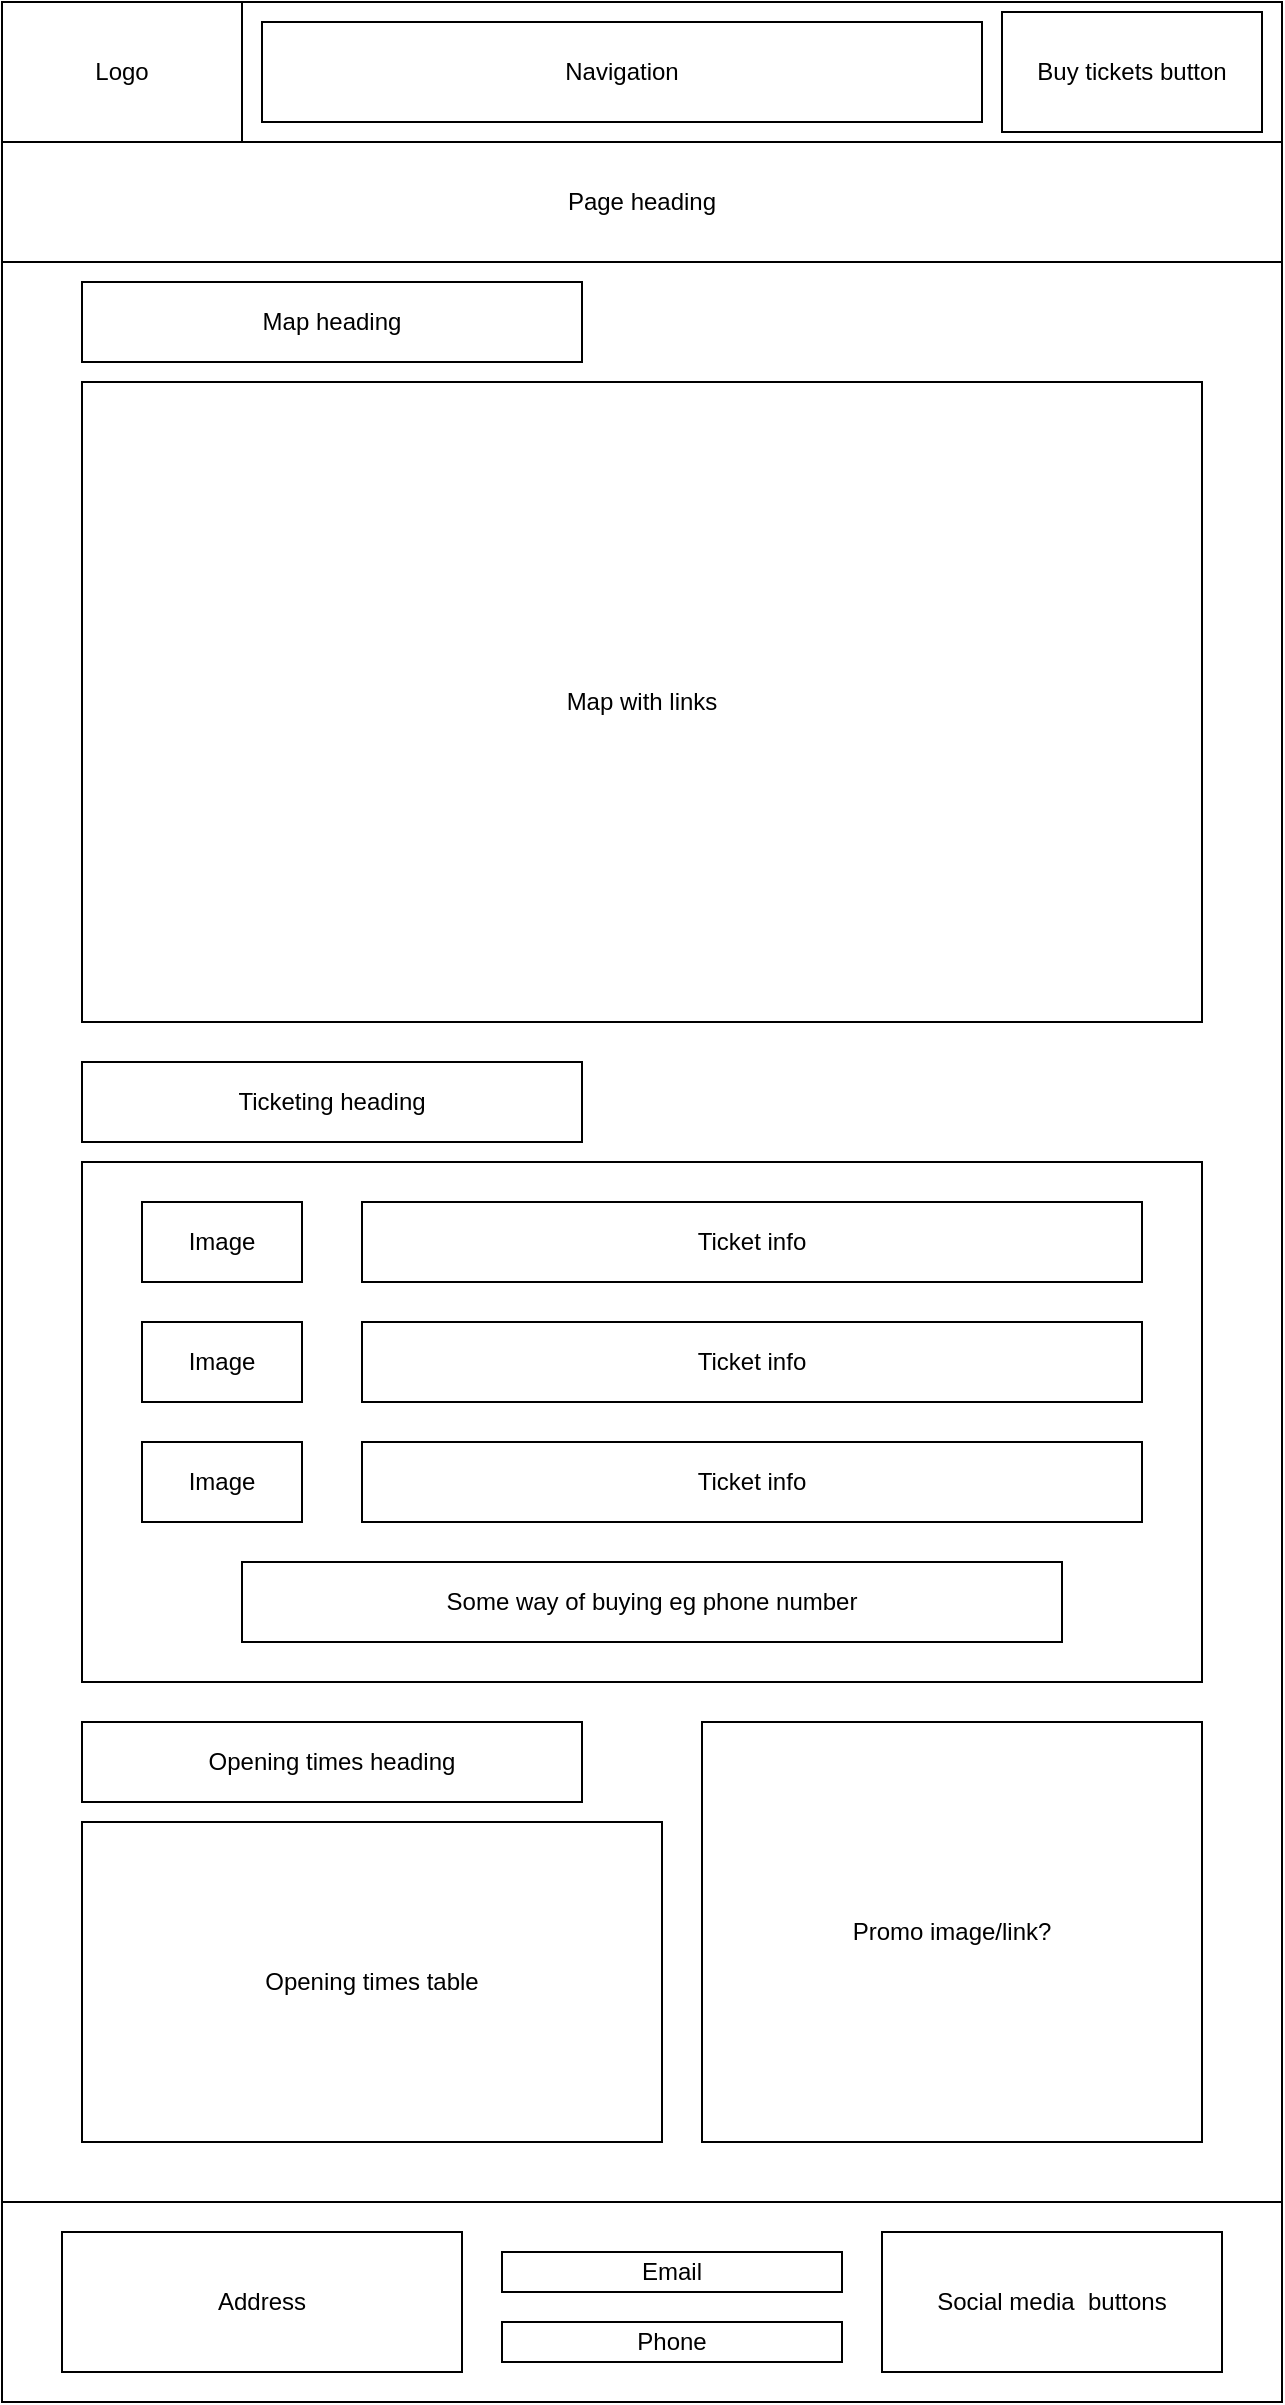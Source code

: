 <mxfile version="13.10.0" type="github"><diagram id="9Hw6Vr-7h3pMYh5VBa0q" name="Page-1"><mxGraphModel dx="1087" dy="1118" grid="1" gridSize="10" guides="1" tooltips="1" connect="0" arrows="0" fold="1" page="1" pageScale="1" pageWidth="827" pageHeight="1169" math="0" shadow="0"><root><mxCell id="0"/><mxCell id="1" parent="0"/><mxCell id="3FMGTcq-xvpvnl0HWLI_-1" value="" style="rounded=0;whiteSpace=wrap;html=1;" parent="1" vertex="1"><mxGeometry x="120" y="40" width="640" height="70" as="geometry"/></mxCell><mxCell id="IbGQemOW2Y28JKWkVA5o-1" value="Logo" style="rounded=0;whiteSpace=wrap;html=1;" parent="1" vertex="1"><mxGeometry x="120" y="40" width="120" height="70" as="geometry"/></mxCell><mxCell id="IbGQemOW2Y28JKWkVA5o-2" value="Navigation" style="rounded=0;whiteSpace=wrap;html=1;" parent="1" vertex="1"><mxGeometry x="250" y="50" width="360" height="50" as="geometry"/></mxCell><mxCell id="IbGQemOW2Y28JKWkVA5o-3" value="Page heading" style="rounded=0;whiteSpace=wrap;html=1;" parent="1" vertex="1"><mxGeometry x="120" y="110" width="640" height="60" as="geometry"/></mxCell><mxCell id="IbGQemOW2Y28JKWkVA5o-4" value="" style="rounded=0;whiteSpace=wrap;html=1;" parent="1" vertex="1"><mxGeometry x="120" y="170" width="640" height="970" as="geometry"/></mxCell><mxCell id="IbGQemOW2Y28JKWkVA5o-5" value="" style="rounded=0;whiteSpace=wrap;html=1;" parent="1" vertex="1"><mxGeometry x="120" y="1140" width="640" height="100" as="geometry"/></mxCell><mxCell id="IbGQemOW2Y28JKWkVA5o-6" value="Buy tickets button" style="rounded=0;whiteSpace=wrap;html=1;" parent="1" vertex="1"><mxGeometry x="620" y="45" width="130" height="60" as="geometry"/></mxCell><mxCell id="IbGQemOW2Y28JKWkVA5o-24" value="Address" style="rounded=0;whiteSpace=wrap;html=1;" parent="1" vertex="1"><mxGeometry x="150" y="1155" width="200" height="70" as="geometry"/></mxCell><mxCell id="IbGQemOW2Y28JKWkVA5o-25" value="Email" style="rounded=0;whiteSpace=wrap;html=1;" parent="1" vertex="1"><mxGeometry x="370" y="1165" width="170" height="20" as="geometry"/></mxCell><mxCell id="IbGQemOW2Y28JKWkVA5o-26" value="Phone" style="rounded=0;whiteSpace=wrap;html=1;" parent="1" vertex="1"><mxGeometry x="370" y="1200" width="170" height="20" as="geometry"/></mxCell><mxCell id="KosM86OykD-GGUn84nff-3" value="Social media&amp;nbsp; buttons" style="rounded=0;whiteSpace=wrap;html=1;" parent="1" vertex="1"><mxGeometry x="560" y="1155" width="170" height="70" as="geometry"/></mxCell><mxCell id="ZPVpWKhxgH00Im1PIcdt-1" value="Map with links" style="rounded=0;whiteSpace=wrap;html=1;" vertex="1" parent="1"><mxGeometry x="160" y="230" width="560" height="320" as="geometry"/></mxCell><mxCell id="ZPVpWKhxgH00Im1PIcdt-2" value="Map heading" style="rounded=0;whiteSpace=wrap;html=1;" vertex="1" parent="1"><mxGeometry x="160" y="180" width="250" height="40" as="geometry"/></mxCell><mxCell id="ZPVpWKhxgH00Im1PIcdt-3" value="Ticketing heading" style="rounded=0;whiteSpace=wrap;html=1;" vertex="1" parent="1"><mxGeometry x="160" y="570" width="250" height="40" as="geometry"/></mxCell><mxCell id="ZPVpWKhxgH00Im1PIcdt-4" value="" style="rounded=0;whiteSpace=wrap;html=1;" vertex="1" parent="1"><mxGeometry x="160" y="620" width="560" height="260" as="geometry"/></mxCell><mxCell id="ZPVpWKhxgH00Im1PIcdt-5" value="Image" style="rounded=0;whiteSpace=wrap;html=1;" vertex="1" parent="1"><mxGeometry x="190" y="640" width="80" height="40" as="geometry"/></mxCell><mxCell id="ZPVpWKhxgH00Im1PIcdt-6" value="Image" style="rounded=0;whiteSpace=wrap;html=1;" vertex="1" parent="1"><mxGeometry x="190" y="700" width="80" height="40" as="geometry"/></mxCell><mxCell id="ZPVpWKhxgH00Im1PIcdt-7" value="Image" style="rounded=0;whiteSpace=wrap;html=1;" vertex="1" parent="1"><mxGeometry x="190" y="760" width="80" height="40" as="geometry"/></mxCell><mxCell id="ZPVpWKhxgH00Im1PIcdt-8" value="Ticket info" style="rounded=0;whiteSpace=wrap;html=1;" vertex="1" parent="1"><mxGeometry x="300" y="640" width="390" height="40" as="geometry"/></mxCell><mxCell id="ZPVpWKhxgH00Im1PIcdt-9" value="Ticket info" style="rounded=0;whiteSpace=wrap;html=1;" vertex="1" parent="1"><mxGeometry x="300" y="700" width="390" height="40" as="geometry"/></mxCell><mxCell id="ZPVpWKhxgH00Im1PIcdt-10" value="Ticket info" style="rounded=0;whiteSpace=wrap;html=1;" vertex="1" parent="1"><mxGeometry x="300" y="760" width="390" height="40" as="geometry"/></mxCell><mxCell id="ZPVpWKhxgH00Im1PIcdt-11" value="Some way of buying eg phone number" style="rounded=0;whiteSpace=wrap;html=1;" vertex="1" parent="1"><mxGeometry x="240" y="820" width="410" height="40" as="geometry"/></mxCell><mxCell id="ZPVpWKhxgH00Im1PIcdt-12" value="Opening times table" style="rounded=0;whiteSpace=wrap;html=1;" vertex="1" parent="1"><mxGeometry x="160" y="950" width="290" height="160" as="geometry"/></mxCell><mxCell id="ZPVpWKhxgH00Im1PIcdt-13" value="Opening times heading" style="rounded=0;whiteSpace=wrap;html=1;" vertex="1" parent="1"><mxGeometry x="160" y="900" width="250" height="40" as="geometry"/></mxCell><mxCell id="ZPVpWKhxgH00Im1PIcdt-14" value="Promo image/link?" style="rounded=0;whiteSpace=wrap;html=1;" vertex="1" parent="1"><mxGeometry x="470" y="900" width="250" height="210" as="geometry"/></mxCell></root></mxGraphModel></diagram></mxfile>